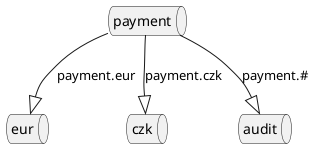@startuml
queue payment
queue eur
queue czk

queue audit

payment --|> eur: payment.eur
payment --|> czk: payment.czk
payment --|> audit: payment.#
@enduml
